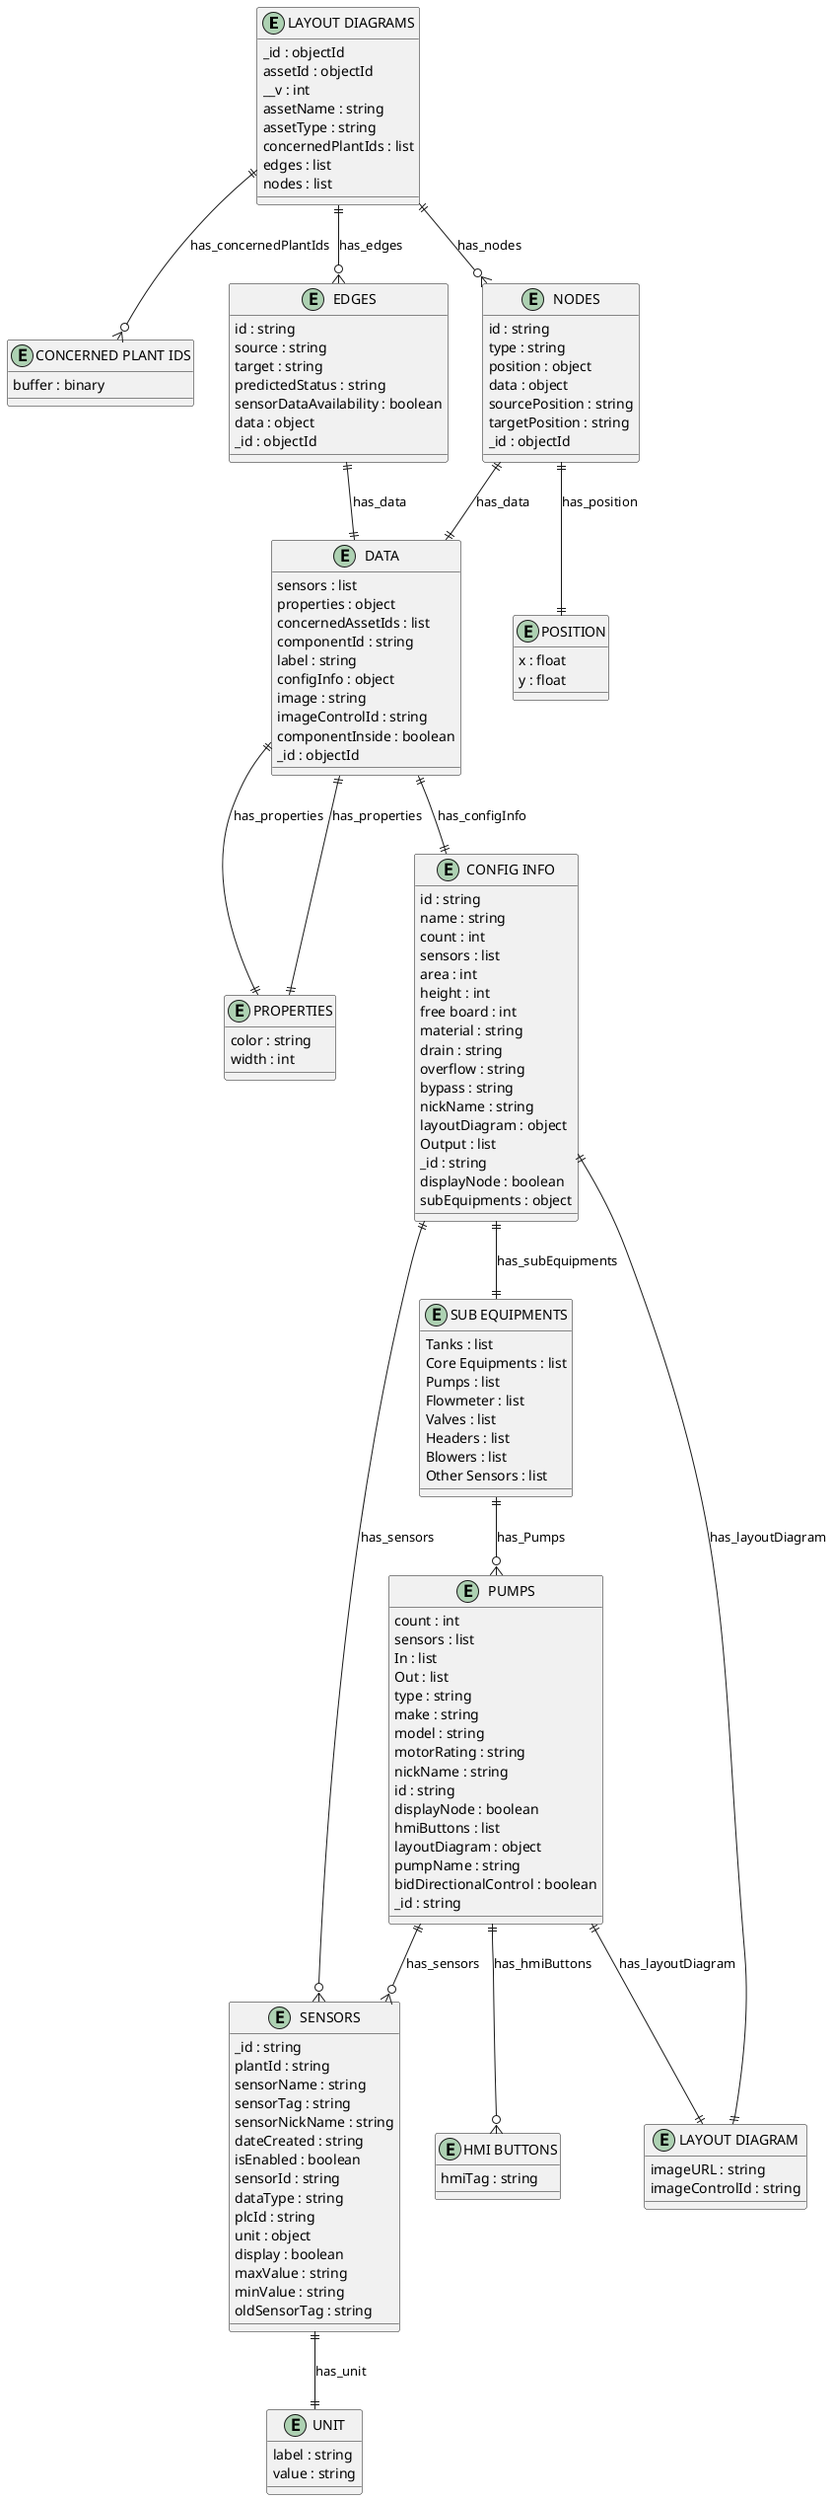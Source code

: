 @startuml LAYOUT_DIAGRAMS_Diagram

entity "LAYOUT DIAGRAMS" as LAYOUT_DIAGRAMS {
  _id : objectId
  assetId : objectId
  __v : int
  assetName : string
  assetType : string
  concernedPlantIds : list
  edges : list
  nodes : list
}

entity "CONCERNED PLANT IDS" as CONCERNED_PLANT_IDS {
  buffer : binary
}

entity "EDGES" as EDGES {
  id : string
  source : string
  target : string
  predictedStatus : string
  sensorDataAvailability : boolean
  data : object
  _id : objectId
}

entity "DATA" as DATA {
  sensors : list
  properties : object
  concernedAssetIds : list
  componentId : string
  label : string
  configInfo : object
  image : string
  imageControlId : string
  componentInside : boolean
  _id : objectId
}

entity "PROPERTIES" as PROPERTIES {
  color : string
  width : int
}

entity "NODES" as NODES {
  id : string
  type : string
  position : object
  data : object
  sourcePosition : string
  targetPosition : string
  _id : objectId
}

entity "POSITION" as POSITION {
  x : float
  y : float
}

entity "CONFIG INFO" as CONFIG_INFO {
  id : string
  name : string
  count : int
  sensors : list
  area : int
  height : int
  free board : int
  material : string
  drain : string
  overflow : string
  bypass : string
  nickName : string
  layoutDiagram : object
  Output : list
  _id : string
  displayNode : boolean
  subEquipments : object
}

entity "SENSORS" as SENSORS {
  _id : string
  plantId : string
  sensorName : string
  sensorTag : string
  sensorNickName : string
  dateCreated : string
  isEnabled : boolean
  sensorId : string
  dataType : string
  plcId : string
  unit : object
  display : boolean
  maxValue : string
  minValue : string
  oldSensorTag : string
}

entity "UNIT" as UNIT {
  label : string
  value : string
}

entity "LAYOUT DIAGRAM" as LAYOUT_DIAGRAM {
  imageURL : string
  imageControlId : string
}

entity "SUB EQUIPMENTS" as SUB_EQUIPMENTS {
  Tanks : list
  Core Equipments : list
  Pumps : list
  Flowmeter : list
  Valves : list
  Headers : list
  Blowers : list
  Other Sensors : list
}

entity "PUMPS" as PUMPS {
  count : int
  sensors : list
  In : list
  Out : list
  type : string
  make : string
  model : string
  motorRating : string
  nickName : string
  id : string
  displayNode : boolean
  hmiButtons : list
  layoutDiagram : object
  pumpName : string
  bidDirectionalControl : boolean
  _id : string
}

entity "HMI BUTTONS" as HMI_BUTTONS {
  hmiTag : string
}

' // Relationships
LAYOUT_DIAGRAMS ||--o{ CONCERNED_PLANT_IDS : has_concernedPlantIds
LAYOUT_DIAGRAMS ||--o{ EDGES : has_edges
EDGES ||--|| DATA : has_data
DATA ||--|| PROPERTIES : has_properties
LAYOUT_DIAGRAMS ||--o{ NODES : has_nodes
NODES ||--|| POSITION : has_position
NODES ||--|| DATA : has_data
DATA ||--|| CONFIG_INFO : has_configInfo
CONFIG_INFO ||--o{ SENSORS : has_sensors
SENSORS ||--|| UNIT : has_unit
CONFIG_INFO ||--|| LAYOUT_DIAGRAM : has_layoutDiagram
CONFIG_INFO ||--|| SUB_EQUIPMENTS : has_subEquipments
SUB_EQUIPMENTS ||--o{ PUMPS : has_Pumps
PUMPS ||--o{ SENSORS : has_sensors
PUMPS ||--o{ HMI_BUTTONS : has_hmiButtons
PUMPS ||--|| LAYOUT_DIAGRAM : has_layoutDiagram
DATA ||--|| PROPERTIES : has_properties
@enduml
